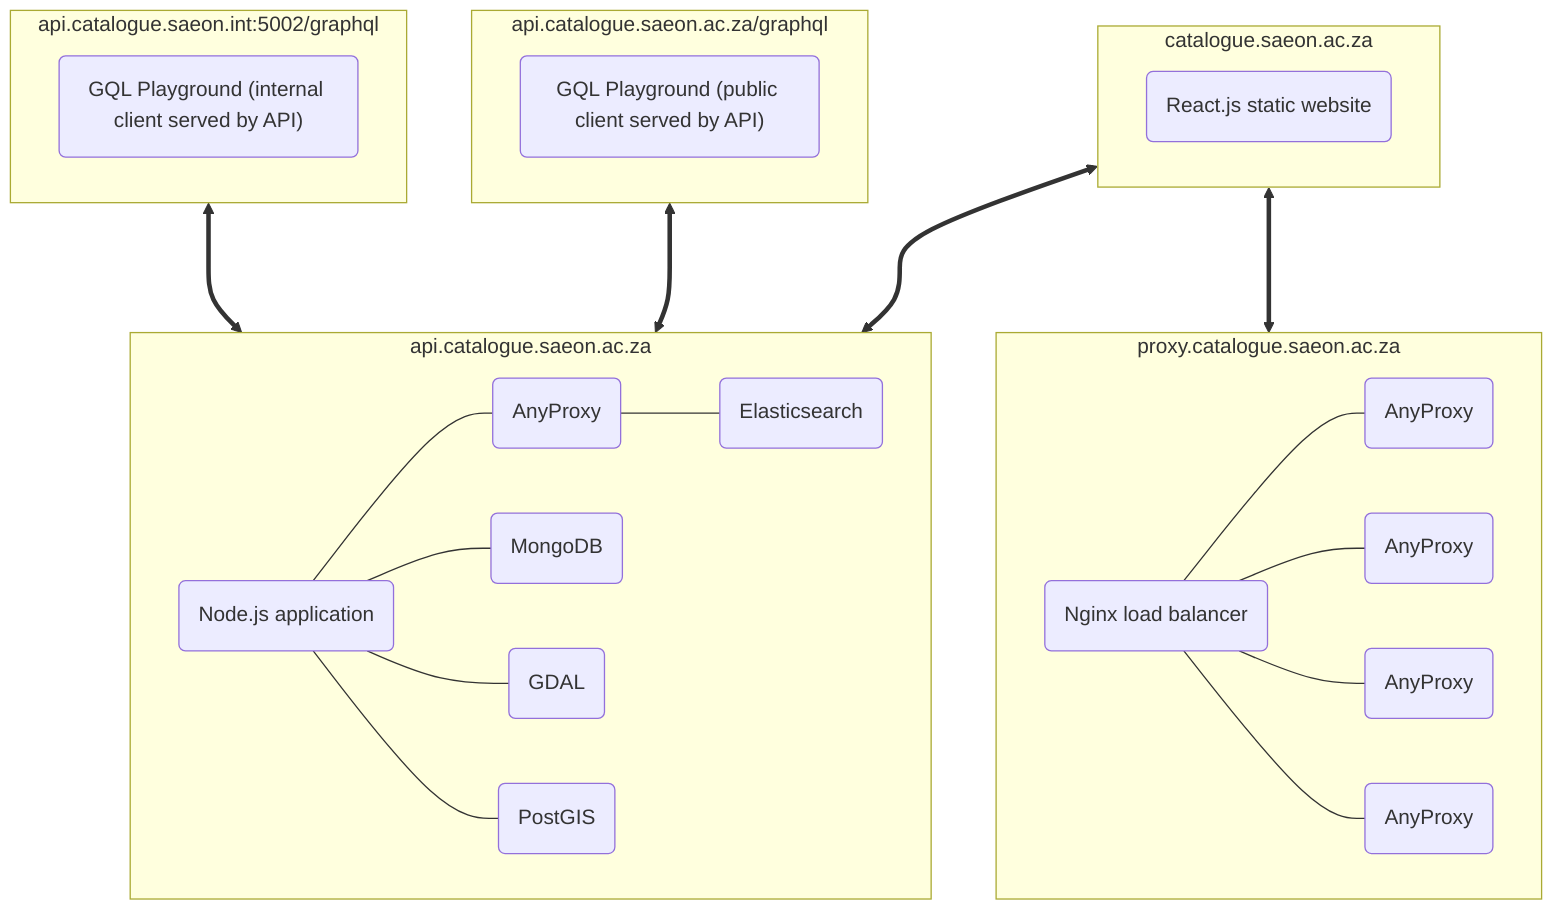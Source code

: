 flowchart TD
  subgraph client ["catalogue.saeon.ac.za"]
      _client("React.js static website")
  end

  subgraph gql_public ["api.catalogue.saeon.ac.za/graphql"]
    _gql1("GQL Playground (public client served by API)")
  end

  subgraph gql_internal ["api.catalogue.saeon.int:5002/graphql"]
    _gql2("GQL Playground (internal client served by API)")
  end
  
  subgraph api ["api.catalogue.saeon.ac.za"]
      _api("Node.js application")
      _internal_proxy("AnyProxy")
      _mongo("MongoDB")
      _postgis("PostGIS")
      _gdal("GDAL")
      _elasticsearch("Elasticsearch")

      _api --- _internal_proxy
      _api --- _mongo
      _api --- _gdal
      _api --- _postgis
      _internal_proxy --- _elasticsearch
  end

  subgraph public_proxy ["proxy.catalogue.saeon.ac.za"]
      _proxy("Nginx load balancer")
      _proxy --- _proxy_2("AnyProxy")
      _proxy --- _proxy_3("AnyProxy")
      _proxy --- _proxy_4("AnyProxy")
      _proxy --- _proxy_5("AnyProxy")
  end

  gql_internal <===> api
  gql_public <===> api
  client <===> api
  client <===> public_proxy